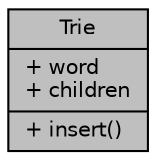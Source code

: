 digraph "Trie"
{
 // LATEX_PDF_SIZE
  edge [fontname="Helvetica",fontsize="10",labelfontname="Helvetica",labelfontsize="10"];
  node [fontname="Helvetica",fontsize="10",shape=record];
  Node1 [label="{Trie\n|+ word\l+ children\l|+ insert()\l}",height=0.2,width=0.4,color="black", fillcolor="grey75", style="filled", fontcolor="black",tooltip="Defines a Trie structure."];
}
